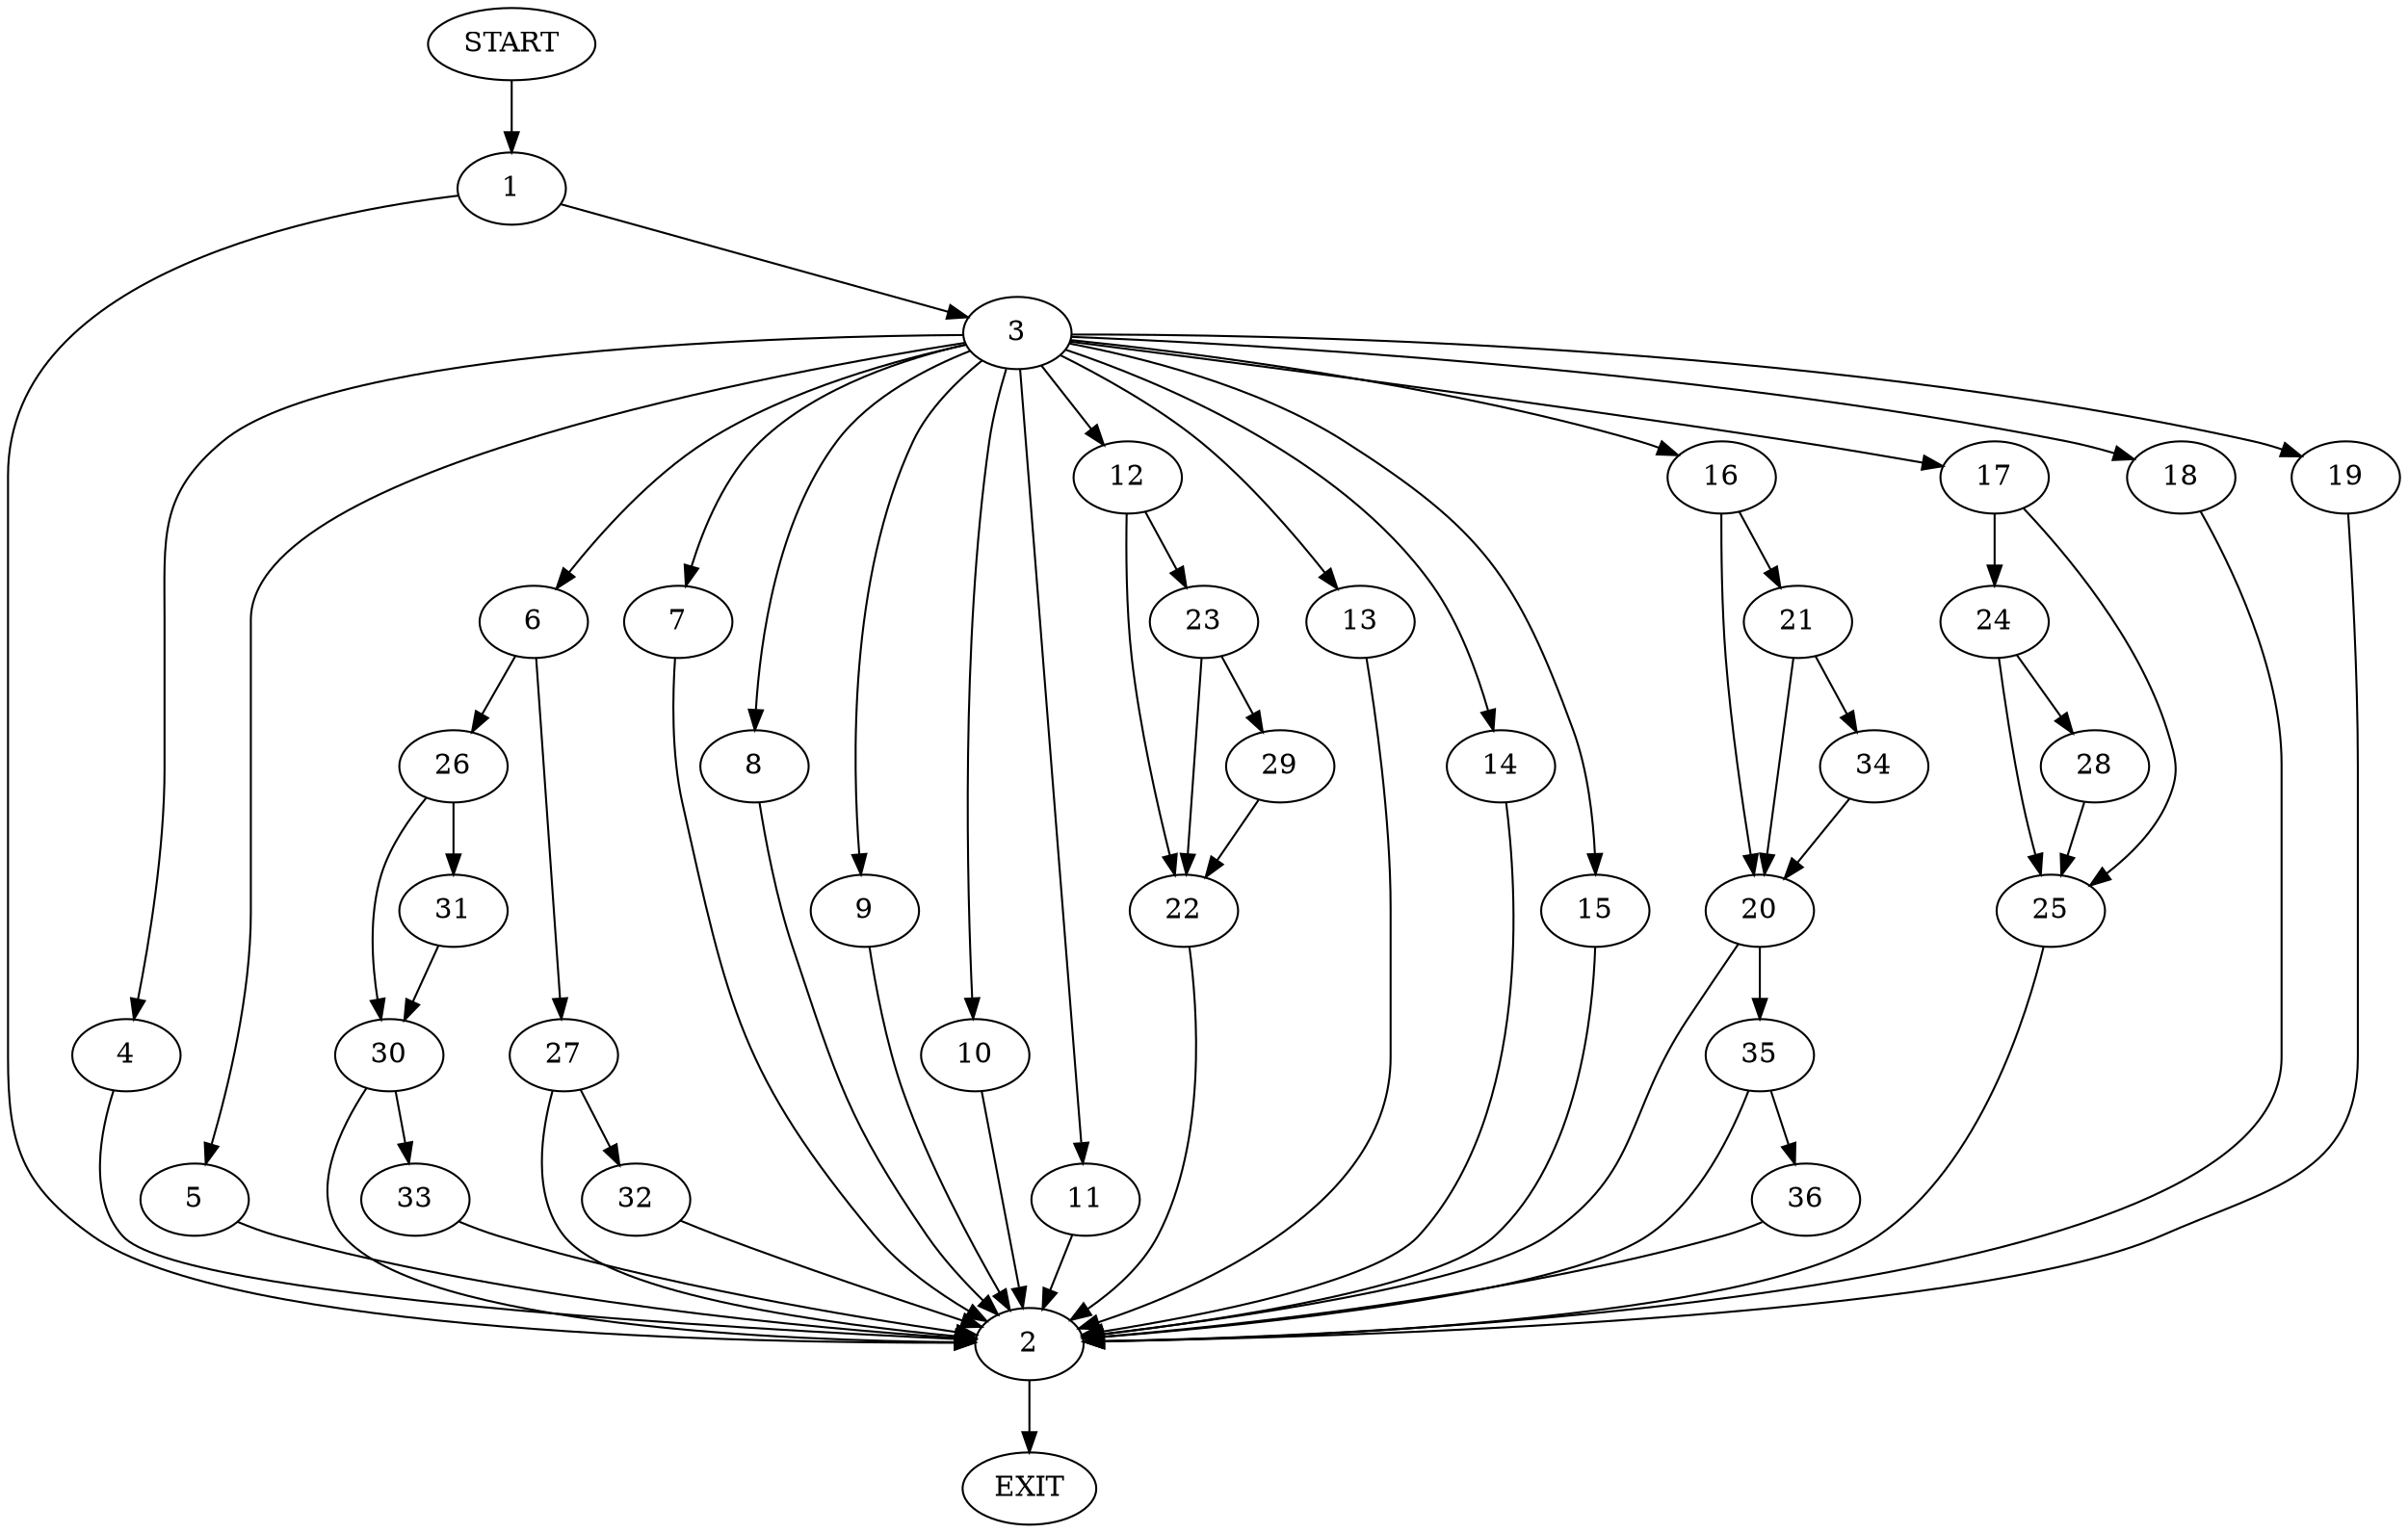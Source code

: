 digraph {
0 [label="START"]
37 [label="EXIT"]
0 -> 1
1 -> 2
1 -> 3
3 -> 4
3 -> 5
3 -> 6
3 -> 7
3 -> 8
3 -> 9
3 -> 10
3 -> 11
3 -> 12
3 -> 13
3 -> 14
3 -> 15
3 -> 16
3 -> 17
3 -> 18
3 -> 19
2 -> 37
8 -> 2
10 -> 2
16 -> 20
16 -> 21
9 -> 2
14 -> 2
12 -> 22
12 -> 23
13 -> 2
7 -> 2
19 -> 2
17 -> 24
17 -> 25
4 -> 2
15 -> 2
18 -> 2
6 -> 26
6 -> 27
5 -> 2
11 -> 2
25 -> 2
24 -> 25
24 -> 28
28 -> 25
22 -> 2
23 -> 22
23 -> 29
29 -> 22
26 -> 30
26 -> 31
27 -> 2
27 -> 32
31 -> 30
30 -> 2
30 -> 33
33 -> 2
32 -> 2
21 -> 20
21 -> 34
20 -> 35
20 -> 2
34 -> 20
35 -> 2
35 -> 36
36 -> 2
}
